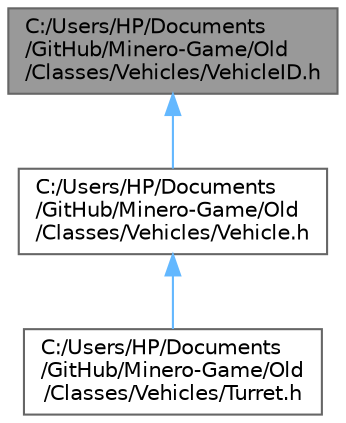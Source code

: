 digraph "C:/Users/HP/Documents/GitHub/Minero-Game/Old/Classes/Vehicles/VehicleID.h"
{
 // LATEX_PDF_SIZE
  bgcolor="transparent";
  edge [fontname=Helvetica,fontsize=10,labelfontname=Helvetica,labelfontsize=10];
  node [fontname=Helvetica,fontsize=10,shape=box,height=0.2,width=0.4];
  Node1 [id="Node000001",label="C:/Users/HP/Documents\l/GitHub/Minero-Game/Old\l/Classes/Vehicles/VehicleID.h",height=0.2,width=0.4,color="gray40", fillcolor="grey60", style="filled", fontcolor="black",tooltip=" "];
  Node1 -> Node2 [id="edge5_Node000001_Node000002",dir="back",color="steelblue1",style="solid",tooltip=" "];
  Node2 [id="Node000002",label="C:/Users/HP/Documents\l/GitHub/Minero-Game/Old\l/Classes/Vehicles/Vehicle.h",height=0.2,width=0.4,color="grey40", fillcolor="white", style="filled",URL="$_old_2_classes_2_vehicles_2_vehicle_8h.html",tooltip=" "];
  Node2 -> Node3 [id="edge6_Node000002_Node000003",dir="back",color="steelblue1",style="solid",tooltip=" "];
  Node3 [id="Node000003",label="C:/Users/HP/Documents\l/GitHub/Minero-Game/Old\l/Classes/Vehicles/Turret.h",height=0.2,width=0.4,color="grey40", fillcolor="white", style="filled",URL="$_old_2_classes_2_vehicles_2_turret_8h.html",tooltip=" "];
}
